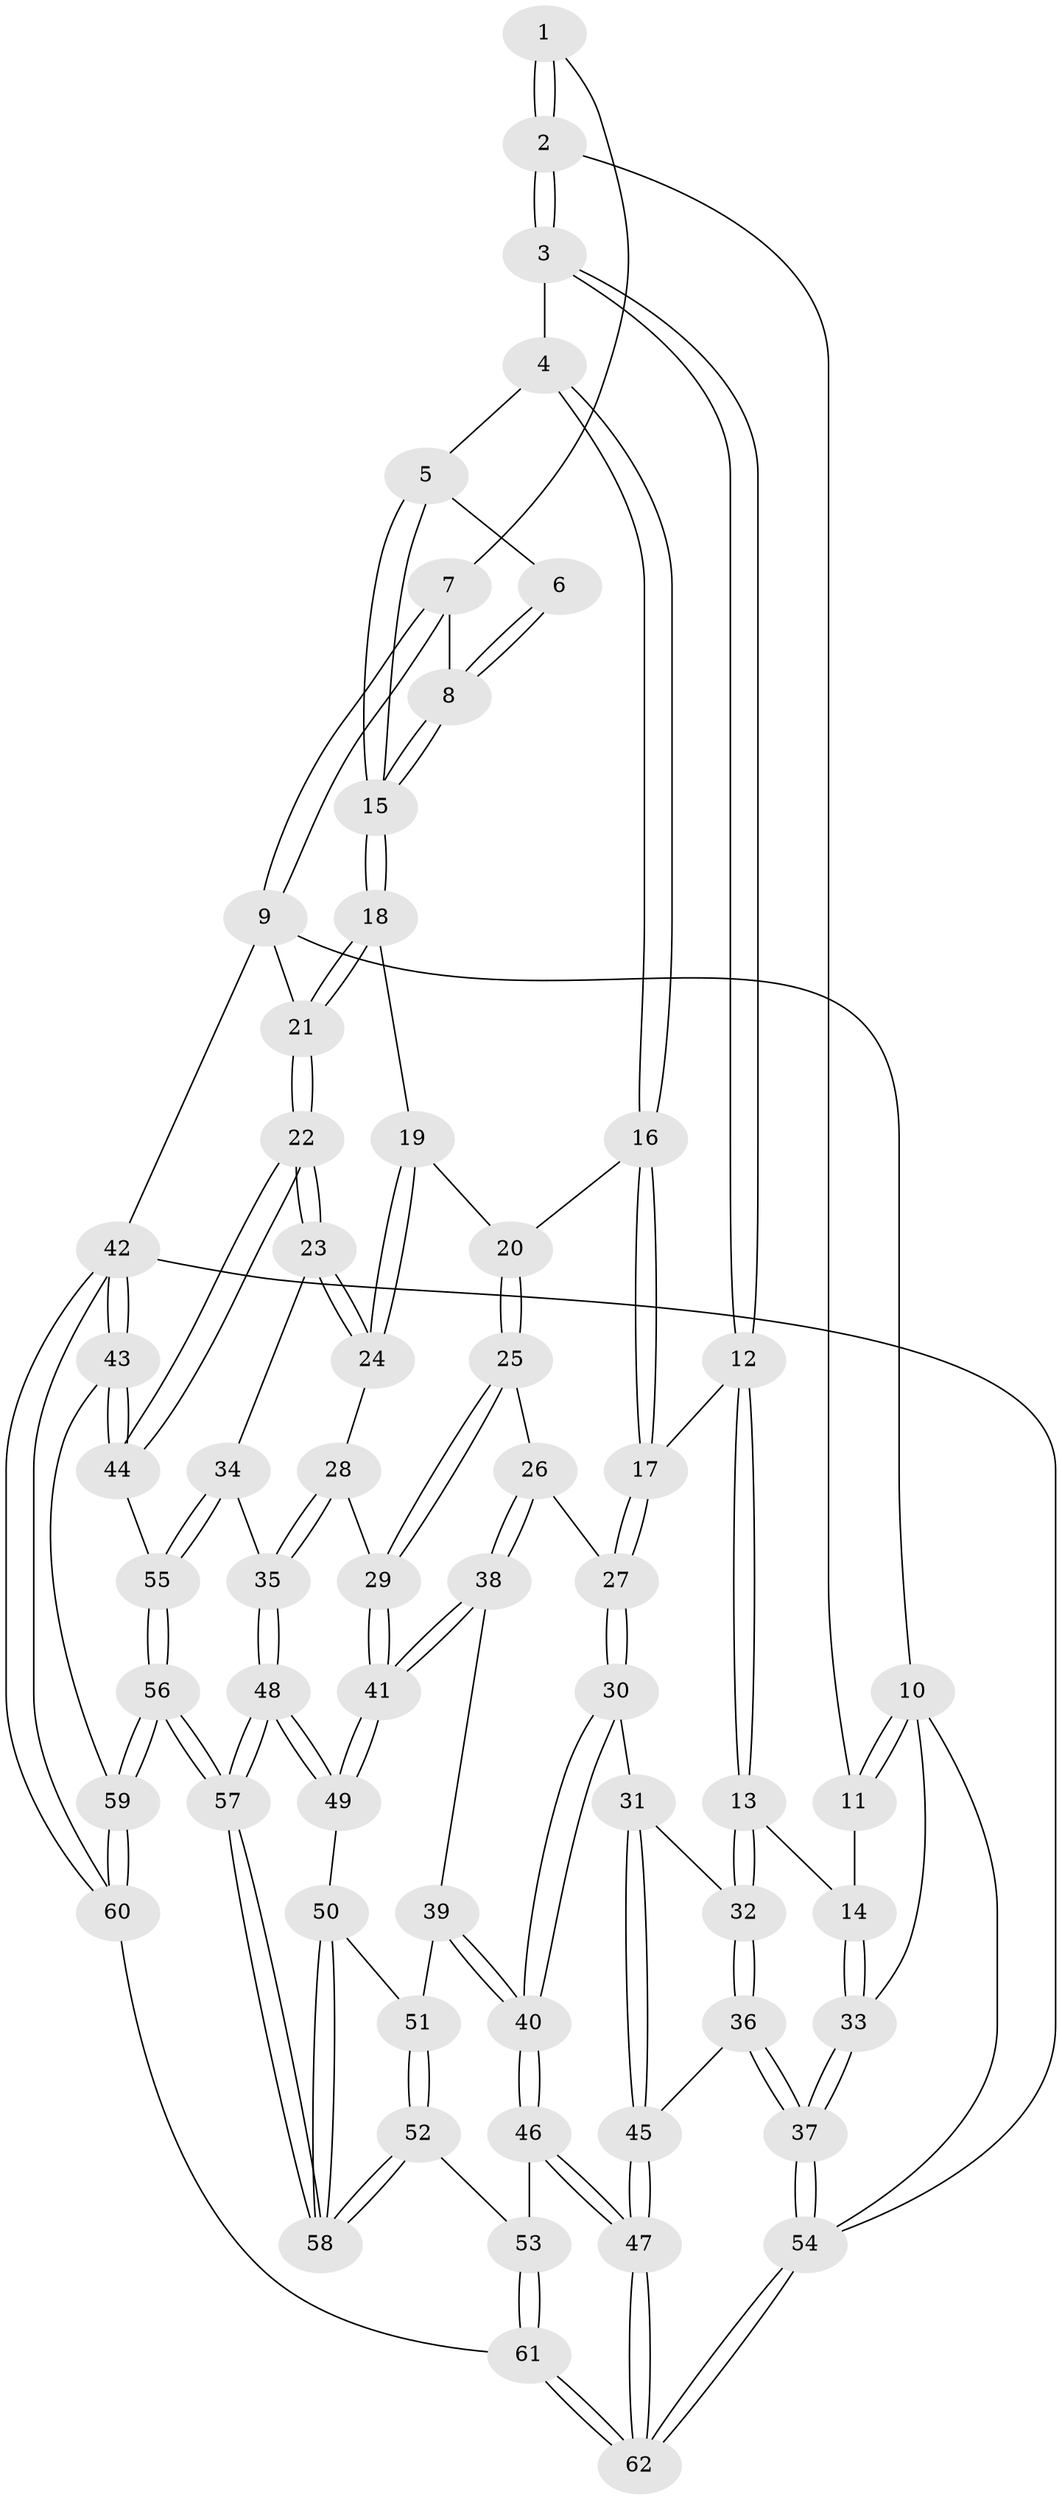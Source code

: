 // coarse degree distribution, {2: 0.13157894736842105, 3: 0.6842105263157895, 4: 0.07894736842105263, 5: 0.10526315789473684}
// Generated by graph-tools (version 1.1) at 2025/54/03/04/25 22:54:26]
// undirected, 62 vertices, 152 edges
graph export_dot {
  node [color=gray90,style=filled];
  1 [pos="+0.7208143128981718+0"];
  2 [pos="+0.22525398560577012+0"];
  3 [pos="+0.295931453924293+0.00018828154076507413"];
  4 [pos="+0.48857067251990094+0.19072398373298508"];
  5 [pos="+0.594286104716357+0.161072534382258"];
  6 [pos="+0.6960192987016698+0"];
  7 [pos="+0.9770917883936096+0"];
  8 [pos="+0.7735344201664075+0.22487589703964353"];
  9 [pos="+1+0"];
  10 [pos="+0+0"];
  11 [pos="+0.13757636473393325+0"];
  12 [pos="+0.23023613376596958+0.34168107116837787"];
  13 [pos="+0.13819914961416468+0.39899565704756523"];
  14 [pos="+0.06776963967987172+0.3673938281382979"];
  15 [pos="+0.7734376311715636+0.23509671961141185"];
  16 [pos="+0.48888353052106526+0.19543192896952813"];
  17 [pos="+0.35284708629364525+0.3874972837633948"];
  18 [pos="+0.7819129182090546+0.24863800136465827"];
  19 [pos="+0.7551532253007874+0.3227952251604145"];
  20 [pos="+0.569124842940438+0.35611038191055033"];
  21 [pos="+1+0.1834943182884768"];
  22 [pos="+1+0.4130764481438389"];
  23 [pos="+0.9173400105379385+0.4816310442844598"];
  24 [pos="+0.7806946040760405+0.4050159053671144"];
  25 [pos="+0.5547710858549868+0.395732464941769"];
  26 [pos="+0.4657102636699833+0.4582712476257752"];
  27 [pos="+0.39218332385630217+0.4426102881194965"];
  28 [pos="+0.7341083472604728+0.4657971007340403"];
  29 [pos="+0.6642787839024917+0.525522022240077"];
  30 [pos="+0.3535978072535117+0.5025029713333007"];
  31 [pos="+0.3267718832232207+0.5329432128893262"];
  32 [pos="+0.14599946389504306+0.45849911628768564"];
  33 [pos="+0+0.35478214428795823"];
  34 [pos="+0.8584863082183591+0.5905578637589316"];
  35 [pos="+0.8229604571078581+0.6025458472138933"];
  36 [pos="+0.10654280011341319+0.691450674154964"];
  37 [pos="+0+0.7924661466572159"];
  38 [pos="+0.4844932817877299+0.518745382788443"];
  39 [pos="+0.48047929408567897+0.5783259717705509"];
  40 [pos="+0.45086007883217194+0.6191461428881412"];
  41 [pos="+0.6585446922646087+0.5555129141508518"];
  42 [pos="+1+1"];
  43 [pos="+1+0.8238650736943522"];
  44 [pos="+1+0.6725414751173454"];
  45 [pos="+0.29274771060022375+0.7508675120320875"];
  46 [pos="+0.4087427373104149+0.7005386191801338"];
  47 [pos="+0.297648421739197+0.7546534639772472"];
  48 [pos="+0.7841053194648424+0.6256451771589362"];
  49 [pos="+0.6596702485480699+0.5679721094432484"];
  50 [pos="+0.629847051811305+0.61447753013467"];
  51 [pos="+0.48297391827090796+0.5792405651260267"];
  52 [pos="+0.5945780198838209+0.6978119115513151"];
  53 [pos="+0.5118752882315875+0.7150134430482558"];
  54 [pos="+0+1"];
  55 [pos="+0.9340199834066937+0.6967022593678606"];
  56 [pos="+0.7587685912747272+0.9009280019782108"];
  57 [pos="+0.7497218671323601+0.8744253397887325"];
  58 [pos="+0.6118117020171908+0.6958165408875215"];
  59 [pos="+0.7587708799046227+0.9041304007046675"];
  60 [pos="+0.6781516054410228+1"];
  61 [pos="+0.6036310823984969+1"];
  62 [pos="+0.39627479622082135+1"];
  1 -- 2;
  1 -- 2;
  1 -- 7;
  2 -- 3;
  2 -- 3;
  2 -- 11;
  3 -- 4;
  3 -- 12;
  3 -- 12;
  4 -- 5;
  4 -- 16;
  4 -- 16;
  5 -- 6;
  5 -- 15;
  5 -- 15;
  6 -- 8;
  6 -- 8;
  7 -- 8;
  7 -- 9;
  7 -- 9;
  8 -- 15;
  8 -- 15;
  9 -- 10;
  9 -- 21;
  9 -- 42;
  10 -- 11;
  10 -- 11;
  10 -- 33;
  10 -- 54;
  11 -- 14;
  12 -- 13;
  12 -- 13;
  12 -- 17;
  13 -- 14;
  13 -- 32;
  13 -- 32;
  14 -- 33;
  14 -- 33;
  15 -- 18;
  15 -- 18;
  16 -- 17;
  16 -- 17;
  16 -- 20;
  17 -- 27;
  17 -- 27;
  18 -- 19;
  18 -- 21;
  18 -- 21;
  19 -- 20;
  19 -- 24;
  19 -- 24;
  20 -- 25;
  20 -- 25;
  21 -- 22;
  21 -- 22;
  22 -- 23;
  22 -- 23;
  22 -- 44;
  22 -- 44;
  23 -- 24;
  23 -- 24;
  23 -- 34;
  24 -- 28;
  25 -- 26;
  25 -- 29;
  25 -- 29;
  26 -- 27;
  26 -- 38;
  26 -- 38;
  27 -- 30;
  27 -- 30;
  28 -- 29;
  28 -- 35;
  28 -- 35;
  29 -- 41;
  29 -- 41;
  30 -- 31;
  30 -- 40;
  30 -- 40;
  31 -- 32;
  31 -- 45;
  31 -- 45;
  32 -- 36;
  32 -- 36;
  33 -- 37;
  33 -- 37;
  34 -- 35;
  34 -- 55;
  34 -- 55;
  35 -- 48;
  35 -- 48;
  36 -- 37;
  36 -- 37;
  36 -- 45;
  37 -- 54;
  37 -- 54;
  38 -- 39;
  38 -- 41;
  38 -- 41;
  39 -- 40;
  39 -- 40;
  39 -- 51;
  40 -- 46;
  40 -- 46;
  41 -- 49;
  41 -- 49;
  42 -- 43;
  42 -- 43;
  42 -- 60;
  42 -- 60;
  42 -- 54;
  43 -- 44;
  43 -- 44;
  43 -- 59;
  44 -- 55;
  45 -- 47;
  45 -- 47;
  46 -- 47;
  46 -- 47;
  46 -- 53;
  47 -- 62;
  47 -- 62;
  48 -- 49;
  48 -- 49;
  48 -- 57;
  48 -- 57;
  49 -- 50;
  50 -- 51;
  50 -- 58;
  50 -- 58;
  51 -- 52;
  51 -- 52;
  52 -- 53;
  52 -- 58;
  52 -- 58;
  53 -- 61;
  53 -- 61;
  54 -- 62;
  54 -- 62;
  55 -- 56;
  55 -- 56;
  56 -- 57;
  56 -- 57;
  56 -- 59;
  56 -- 59;
  57 -- 58;
  57 -- 58;
  59 -- 60;
  59 -- 60;
  60 -- 61;
  61 -- 62;
  61 -- 62;
}
